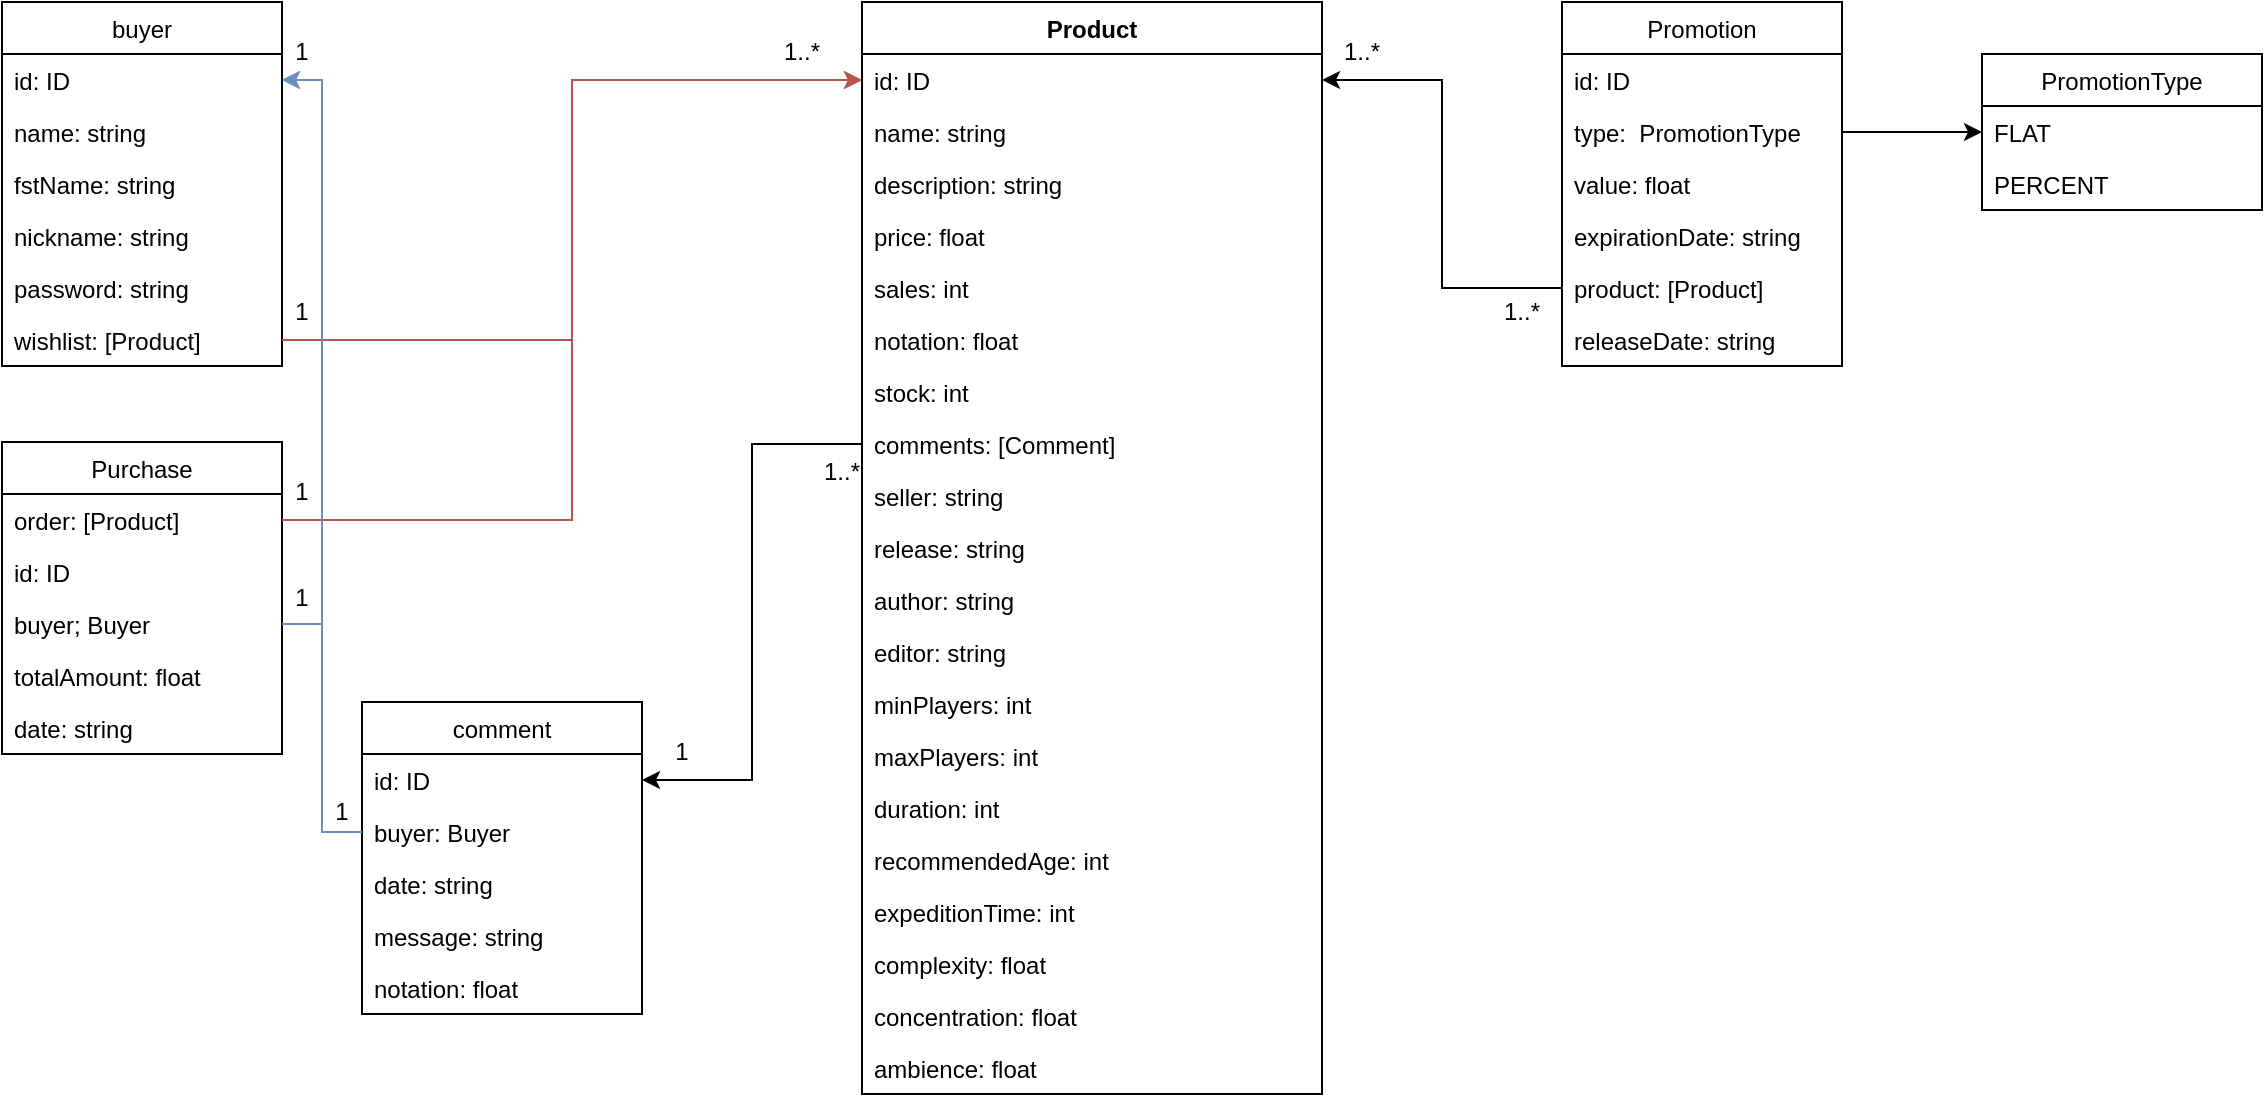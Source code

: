 <mxfile>
    <diagram id="qhP7KjJMfT59o1gSOzxB" name="Page-1">
        <mxGraphModel dx="1584" dy="640" grid="1" gridSize="10" guides="1" tooltips="1" connect="1" arrows="1" fold="1" page="1" pageScale="1" pageWidth="827" pageHeight="1169" math="0" shadow="0">
            <root>
                <mxCell id="0"/>
                <mxCell id="1" parent="0"/>
                <mxCell id="AIPdWYYq4T8G4I1ffe9C-1" value="Product" style="swimlane;fontStyle=1;align=center;verticalAlign=top;childLayout=stackLayout;horizontal=1;startSize=26;horizontalStack=0;resizeParent=1;resizeParentMax=0;resizeLast=0;collapsible=1;marginBottom=0;" parent="1" vertex="1">
                    <mxGeometry x="180" y="420" width="230" height="546" as="geometry"/>
                </mxCell>
                <mxCell id="AIPdWYYq4T8G4I1ffe9C-2" value="id: ID" style="text;strokeColor=none;fillColor=none;align=left;verticalAlign=top;spacingLeft=4;spacingRight=4;overflow=hidden;rotatable=0;points=[[0,0.5],[1,0.5]];portConstraint=eastwest;" parent="AIPdWYYq4T8G4I1ffe9C-1" vertex="1">
                    <mxGeometry y="26" width="230" height="26" as="geometry"/>
                </mxCell>
                <mxCell id="njmQkS_udpOmSkrCVEzm-1" value="name: string" style="text;strokeColor=none;fillColor=none;align=left;verticalAlign=top;spacingLeft=4;spacingRight=4;overflow=hidden;rotatable=0;points=[[0,0.5],[1,0.5]];portConstraint=eastwest;" parent="AIPdWYYq4T8G4I1ffe9C-1" vertex="1">
                    <mxGeometry y="52" width="230" height="26" as="geometry"/>
                </mxCell>
                <mxCell id="AIPdWYYq4T8G4I1ffe9C-5" value="description: string" style="text;strokeColor=none;fillColor=none;align=left;verticalAlign=top;spacingLeft=4;spacingRight=4;overflow=hidden;rotatable=0;points=[[0,0.5],[1,0.5]];portConstraint=eastwest;" parent="AIPdWYYq4T8G4I1ffe9C-1" vertex="1">
                    <mxGeometry y="78" width="230" height="26" as="geometry"/>
                </mxCell>
                <mxCell id="AIPdWYYq4T8G4I1ffe9C-6" value="price: float" style="text;strokeColor=none;fillColor=none;align=left;verticalAlign=top;spacingLeft=4;spacingRight=4;overflow=hidden;rotatable=0;points=[[0,0.5],[1,0.5]];portConstraint=eastwest;" parent="AIPdWYYq4T8G4I1ffe9C-1" vertex="1">
                    <mxGeometry y="104" width="230" height="26" as="geometry"/>
                </mxCell>
                <mxCell id="AIPdWYYq4T8G4I1ffe9C-8" value="sales: int" style="text;strokeColor=none;fillColor=none;align=left;verticalAlign=top;spacingLeft=4;spacingRight=4;overflow=hidden;rotatable=0;points=[[0,0.5],[1,0.5]];portConstraint=eastwest;" parent="AIPdWYYq4T8G4I1ffe9C-1" vertex="1">
                    <mxGeometry y="130" width="230" height="26" as="geometry"/>
                </mxCell>
                <mxCell id="AIPdWYYq4T8G4I1ffe9C-9" value="notation: float" style="text;strokeColor=none;fillColor=none;align=left;verticalAlign=top;spacingLeft=4;spacingRight=4;overflow=hidden;rotatable=0;points=[[0,0.5],[1,0.5]];portConstraint=eastwest;" parent="AIPdWYYq4T8G4I1ffe9C-1" vertex="1">
                    <mxGeometry y="156" width="230" height="26" as="geometry"/>
                </mxCell>
                <mxCell id="AIPdWYYq4T8G4I1ffe9C-12" value="stock: int" style="text;strokeColor=none;fillColor=none;align=left;verticalAlign=top;spacingLeft=4;spacingRight=4;overflow=hidden;rotatable=0;points=[[0,0.5],[1,0.5]];portConstraint=eastwest;" parent="AIPdWYYq4T8G4I1ffe9C-1" vertex="1">
                    <mxGeometry y="182" width="230" height="26" as="geometry"/>
                </mxCell>
                <mxCell id="AIPdWYYq4T8G4I1ffe9C-11" value="comments: [Comment]" style="text;strokeColor=none;fillColor=none;align=left;verticalAlign=top;spacingLeft=4;spacingRight=4;overflow=hidden;rotatable=0;points=[[0,0.5],[1,0.5]];portConstraint=eastwest;" parent="AIPdWYYq4T8G4I1ffe9C-1" vertex="1">
                    <mxGeometry y="208" width="230" height="26" as="geometry"/>
                </mxCell>
                <mxCell id="AIPdWYYq4T8G4I1ffe9C-13" value="seller: string" style="text;strokeColor=none;fillColor=none;align=left;verticalAlign=top;spacingLeft=4;spacingRight=4;overflow=hidden;rotatable=0;points=[[0,0.5],[1,0.5]];portConstraint=eastwest;" parent="AIPdWYYq4T8G4I1ffe9C-1" vertex="1">
                    <mxGeometry y="234" width="230" height="26" as="geometry"/>
                </mxCell>
                <mxCell id="FD3mDdKUtWkHjg0hF5EI-1" value="release: string" style="text;strokeColor=none;fillColor=none;align=left;verticalAlign=top;spacingLeft=4;spacingRight=4;overflow=hidden;rotatable=0;points=[[0,0.5],[1,0.5]];portConstraint=eastwest;" parent="AIPdWYYq4T8G4I1ffe9C-1" vertex="1">
                    <mxGeometry y="260" width="230" height="26" as="geometry"/>
                </mxCell>
                <mxCell id="AIPdWYYq4T8G4I1ffe9C-22" value="author: string" style="text;strokeColor=none;fillColor=none;align=left;verticalAlign=top;spacingLeft=4;spacingRight=4;overflow=hidden;rotatable=0;points=[[0,0.5],[1,0.5]];portConstraint=eastwest;" parent="AIPdWYYq4T8G4I1ffe9C-1" vertex="1">
                    <mxGeometry y="286" width="230" height="26" as="geometry"/>
                </mxCell>
                <mxCell id="tGBcgF5zEhU3mlBbZxo8-1" value="editor: string" style="text;strokeColor=none;fillColor=none;align=left;verticalAlign=top;spacingLeft=4;spacingRight=4;overflow=hidden;rotatable=0;points=[[0,0.5],[1,0.5]];portConstraint=eastwest;" parent="AIPdWYYq4T8G4I1ffe9C-1" vertex="1">
                    <mxGeometry y="312" width="230" height="26" as="geometry"/>
                </mxCell>
                <mxCell id="AIPdWYYq4T8G4I1ffe9C-14" value="minPlayers: int" style="text;strokeColor=none;fillColor=none;align=left;verticalAlign=top;spacingLeft=4;spacingRight=4;overflow=hidden;rotatable=0;points=[[0,0.5],[1,0.5]];portConstraint=eastwest;" parent="AIPdWYYq4T8G4I1ffe9C-1" vertex="1">
                    <mxGeometry y="338" width="230" height="26" as="geometry"/>
                </mxCell>
                <mxCell id="AIPdWYYq4T8G4I1ffe9C-28" value="maxPlayers: int" style="text;strokeColor=none;fillColor=none;align=left;verticalAlign=top;spacingLeft=4;spacingRight=4;overflow=hidden;rotatable=0;points=[[0,0.5],[1,0.5]];portConstraint=eastwest;" parent="AIPdWYYq4T8G4I1ffe9C-1" vertex="1">
                    <mxGeometry y="364" width="230" height="26" as="geometry"/>
                </mxCell>
                <mxCell id="AIPdWYYq4T8G4I1ffe9C-15" value="duration: int" style="text;strokeColor=none;fillColor=none;align=left;verticalAlign=top;spacingLeft=4;spacingRight=4;overflow=hidden;rotatable=0;points=[[0,0.5],[1,0.5]];portConstraint=eastwest;" parent="AIPdWYYq4T8G4I1ffe9C-1" vertex="1">
                    <mxGeometry y="390" width="230" height="26" as="geometry"/>
                </mxCell>
                <mxCell id="AIPdWYYq4T8G4I1ffe9C-16" value="recommendedAge: int" style="text;strokeColor=none;fillColor=none;align=left;verticalAlign=top;spacingLeft=4;spacingRight=4;overflow=hidden;rotatable=0;points=[[0,0.5],[1,0.5]];portConstraint=eastwest;" parent="AIPdWYYq4T8G4I1ffe9C-1" vertex="1">
                    <mxGeometry y="416" width="230" height="26" as="geometry"/>
                </mxCell>
                <mxCell id="AIPdWYYq4T8G4I1ffe9C-17" value="expeditionTime: int" style="text;strokeColor=none;fillColor=none;align=left;verticalAlign=top;spacingLeft=4;spacingRight=4;overflow=hidden;rotatable=0;points=[[0,0.5],[1,0.5]];portConstraint=eastwest;" parent="AIPdWYYq4T8G4I1ffe9C-1" vertex="1">
                    <mxGeometry y="442" width="230" height="26" as="geometry"/>
                </mxCell>
                <mxCell id="AIPdWYYq4T8G4I1ffe9C-19" value="complexity: float" style="text;strokeColor=none;fillColor=none;align=left;verticalAlign=top;spacingLeft=4;spacingRight=4;overflow=hidden;rotatable=0;points=[[0,0.5],[1,0.5]];portConstraint=eastwest;" parent="AIPdWYYq4T8G4I1ffe9C-1" vertex="1">
                    <mxGeometry y="468" width="230" height="26" as="geometry"/>
                </mxCell>
                <mxCell id="AIPdWYYq4T8G4I1ffe9C-20" value="concentration: float" style="text;strokeColor=none;fillColor=none;align=left;verticalAlign=top;spacingLeft=4;spacingRight=4;overflow=hidden;rotatable=0;points=[[0,0.5],[1,0.5]];portConstraint=eastwest;" parent="AIPdWYYq4T8G4I1ffe9C-1" vertex="1">
                    <mxGeometry y="494" width="230" height="26" as="geometry"/>
                </mxCell>
                <mxCell id="AIPdWYYq4T8G4I1ffe9C-21" value="ambience: float" style="text;strokeColor=none;fillColor=none;align=left;verticalAlign=top;spacingLeft=4;spacingRight=4;overflow=hidden;rotatable=0;points=[[0,0.5],[1,0.5]];portConstraint=eastwest;" parent="AIPdWYYq4T8G4I1ffe9C-1" vertex="1">
                    <mxGeometry y="520" width="230" height="26" as="geometry"/>
                </mxCell>
                <mxCell id="AIPdWYYq4T8G4I1ffe9C-23" value="Promotion" style="swimlane;fontStyle=0;childLayout=stackLayout;horizontal=1;startSize=26;fillColor=none;horizontalStack=0;resizeParent=1;resizeParentMax=0;resizeLast=0;collapsible=1;marginBottom=0;" parent="1" vertex="1">
                    <mxGeometry x="530" y="420" width="140" height="182" as="geometry"/>
                </mxCell>
                <mxCell id="njmQkS_udpOmSkrCVEzm-2" value="id: ID" style="text;strokeColor=none;fillColor=none;align=left;verticalAlign=top;spacingLeft=4;spacingRight=4;overflow=hidden;rotatable=0;points=[[0,0.5],[1,0.5]];portConstraint=eastwest;" parent="AIPdWYYq4T8G4I1ffe9C-23" vertex="1">
                    <mxGeometry y="26" width="140" height="26" as="geometry"/>
                </mxCell>
                <mxCell id="AIPdWYYq4T8G4I1ffe9C-24" value="type:  PromotionType" style="text;strokeColor=none;fillColor=none;align=left;verticalAlign=top;spacingLeft=4;spacingRight=4;overflow=hidden;rotatable=0;points=[[0,0.5],[1,0.5]];portConstraint=eastwest;" parent="AIPdWYYq4T8G4I1ffe9C-23" vertex="1">
                    <mxGeometry y="52" width="140" height="26" as="geometry"/>
                </mxCell>
                <mxCell id="AIPdWYYq4T8G4I1ffe9C-32" value="value: float" style="text;strokeColor=none;fillColor=none;align=left;verticalAlign=top;spacingLeft=4;spacingRight=4;overflow=hidden;rotatable=0;points=[[0,0.5],[1,0.5]];portConstraint=eastwest;" parent="AIPdWYYq4T8G4I1ffe9C-23" vertex="1">
                    <mxGeometry y="78" width="140" height="26" as="geometry"/>
                </mxCell>
                <mxCell id="AIPdWYYq4T8G4I1ffe9C-33" value="expirationDate: string" style="text;strokeColor=none;fillColor=none;align=left;verticalAlign=top;spacingLeft=4;spacingRight=4;overflow=hidden;rotatable=0;points=[[0,0.5],[1,0.5]];portConstraint=eastwest;" parent="AIPdWYYq4T8G4I1ffe9C-23" vertex="1">
                    <mxGeometry y="104" width="140" height="26" as="geometry"/>
                </mxCell>
                <mxCell id="njmQkS_udpOmSkrCVEzm-10" value="product: [Product]" style="text;strokeColor=none;fillColor=none;align=left;verticalAlign=top;spacingLeft=4;spacingRight=4;overflow=hidden;rotatable=0;points=[[0,0.5],[1,0.5]];portConstraint=eastwest;" parent="AIPdWYYq4T8G4I1ffe9C-23" vertex="1">
                    <mxGeometry y="130" width="140" height="26" as="geometry"/>
                </mxCell>
                <mxCell id="FD3mDdKUtWkHjg0hF5EI-2" value="releaseDate: string" style="text;strokeColor=none;fillColor=none;align=left;verticalAlign=top;spacingLeft=4;spacingRight=4;overflow=hidden;rotatable=0;points=[[0,0.5],[1,0.5]];portConstraint=eastwest;" parent="AIPdWYYq4T8G4I1ffe9C-23" vertex="1">
                    <mxGeometry y="156" width="140" height="26" as="geometry"/>
                </mxCell>
                <mxCell id="AIPdWYYq4T8G4I1ffe9C-29" value="PromotionType" style="swimlane;fontStyle=0;childLayout=stackLayout;horizontal=1;startSize=26;fillColor=none;horizontalStack=0;resizeParent=1;resizeParentMax=0;resizeLast=0;collapsible=1;marginBottom=0;" parent="1" vertex="1">
                    <mxGeometry x="740" y="446" width="140" height="78" as="geometry"/>
                </mxCell>
                <mxCell id="AIPdWYYq4T8G4I1ffe9C-30" value="FLAT" style="text;strokeColor=none;fillColor=none;align=left;verticalAlign=top;spacingLeft=4;spacingRight=4;overflow=hidden;rotatable=0;points=[[0,0.5],[1,0.5]];portConstraint=eastwest;" parent="AIPdWYYq4T8G4I1ffe9C-29" vertex="1">
                    <mxGeometry y="26" width="140" height="26" as="geometry"/>
                </mxCell>
                <mxCell id="AIPdWYYq4T8G4I1ffe9C-31" value="PERCENT" style="text;strokeColor=none;fillColor=none;align=left;verticalAlign=top;spacingLeft=4;spacingRight=4;overflow=hidden;rotatable=0;points=[[0,0.5],[1,0.5]];portConstraint=eastwest;" parent="AIPdWYYq4T8G4I1ffe9C-29" vertex="1">
                    <mxGeometry y="52" width="140" height="26" as="geometry"/>
                </mxCell>
                <mxCell id="AIPdWYYq4T8G4I1ffe9C-38" value="comment" style="swimlane;fontStyle=0;childLayout=stackLayout;horizontal=1;startSize=26;fillColor=none;horizontalStack=0;resizeParent=1;resizeParentMax=0;resizeLast=0;collapsible=1;marginBottom=0;" parent="1" vertex="1">
                    <mxGeometry x="-70" y="770" width="140" height="156" as="geometry"/>
                </mxCell>
                <mxCell id="njmQkS_udpOmSkrCVEzm-3" value="id: ID" style="text;strokeColor=none;fillColor=none;align=left;verticalAlign=top;spacingLeft=4;spacingRight=4;overflow=hidden;rotatable=0;points=[[0,0.5],[1,0.5]];portConstraint=eastwest;" parent="AIPdWYYq4T8G4I1ffe9C-38" vertex="1">
                    <mxGeometry y="26" width="140" height="26" as="geometry"/>
                </mxCell>
                <mxCell id="AIPdWYYq4T8G4I1ffe9C-39" value="buyer: Buyer" style="text;strokeColor=none;fillColor=none;align=left;verticalAlign=top;spacingLeft=4;spacingRight=4;overflow=hidden;rotatable=0;points=[[0,0.5],[1,0.5]];portConstraint=eastwest;" parent="AIPdWYYq4T8G4I1ffe9C-38" vertex="1">
                    <mxGeometry y="52" width="140" height="26" as="geometry"/>
                </mxCell>
                <mxCell id="AIPdWYYq4T8G4I1ffe9C-40" value="date: string" style="text;strokeColor=none;fillColor=none;align=left;verticalAlign=top;spacingLeft=4;spacingRight=4;overflow=hidden;rotatable=0;points=[[0,0.5],[1,0.5]];portConstraint=eastwest;" parent="AIPdWYYq4T8G4I1ffe9C-38" vertex="1">
                    <mxGeometry y="78" width="140" height="26" as="geometry"/>
                </mxCell>
                <mxCell id="AIPdWYYq4T8G4I1ffe9C-41" value="message: string" style="text;strokeColor=none;fillColor=none;align=left;verticalAlign=top;spacingLeft=4;spacingRight=4;overflow=hidden;rotatable=0;points=[[0,0.5],[1,0.5]];portConstraint=eastwest;" parent="AIPdWYYq4T8G4I1ffe9C-38" vertex="1">
                    <mxGeometry y="104" width="140" height="26" as="geometry"/>
                </mxCell>
                <mxCell id="AIPdWYYq4T8G4I1ffe9C-42" value="notation: float" style="text;strokeColor=none;fillColor=none;align=left;verticalAlign=top;spacingLeft=4;spacingRight=4;overflow=hidden;rotatable=0;points=[[0,0.5],[1,0.5]];portConstraint=eastwest;" parent="AIPdWYYq4T8G4I1ffe9C-38" vertex="1">
                    <mxGeometry y="130" width="140" height="26" as="geometry"/>
                </mxCell>
                <mxCell id="AIPdWYYq4T8G4I1ffe9C-43" value="buyer" style="swimlane;fontStyle=0;childLayout=stackLayout;horizontal=1;startSize=26;fillColor=none;horizontalStack=0;resizeParent=1;resizeParentMax=0;resizeLast=0;collapsible=1;marginBottom=0;" parent="1" vertex="1">
                    <mxGeometry x="-250" y="420" width="140" height="182" as="geometry"/>
                </mxCell>
                <mxCell id="njmQkS_udpOmSkrCVEzm-4" value="id: ID" style="text;strokeColor=none;fillColor=none;align=left;verticalAlign=top;spacingLeft=4;spacingRight=4;overflow=hidden;rotatable=0;points=[[0,0.5],[1,0.5]];portConstraint=eastwest;" parent="AIPdWYYq4T8G4I1ffe9C-43" vertex="1">
                    <mxGeometry y="26" width="140" height="26" as="geometry"/>
                </mxCell>
                <mxCell id="AIPdWYYq4T8G4I1ffe9C-44" value="name: string" style="text;strokeColor=none;fillColor=none;align=left;verticalAlign=top;spacingLeft=4;spacingRight=4;overflow=hidden;rotatable=0;points=[[0,0.5],[1,0.5]];portConstraint=eastwest;" parent="AIPdWYYq4T8G4I1ffe9C-43" vertex="1">
                    <mxGeometry y="52" width="140" height="26" as="geometry"/>
                </mxCell>
                <mxCell id="AIPdWYYq4T8G4I1ffe9C-45" value="fstName: string" style="text;strokeColor=none;fillColor=none;align=left;verticalAlign=top;spacingLeft=4;spacingRight=4;overflow=hidden;rotatable=0;points=[[0,0.5],[1,0.5]];portConstraint=eastwest;" parent="AIPdWYYq4T8G4I1ffe9C-43" vertex="1">
                    <mxGeometry y="78" width="140" height="26" as="geometry"/>
                </mxCell>
                <mxCell id="AIPdWYYq4T8G4I1ffe9C-46" value="nickname: string" style="text;strokeColor=none;fillColor=none;align=left;verticalAlign=top;spacingLeft=4;spacingRight=4;overflow=hidden;rotatable=0;points=[[0,0.5],[1,0.5]];portConstraint=eastwest;" parent="AIPdWYYq4T8G4I1ffe9C-43" vertex="1">
                    <mxGeometry y="104" width="140" height="26" as="geometry"/>
                </mxCell>
                <mxCell id="AIPdWYYq4T8G4I1ffe9C-47" value="password: string" style="text;strokeColor=none;fillColor=none;align=left;verticalAlign=top;spacingLeft=4;spacingRight=4;overflow=hidden;rotatable=0;points=[[0,0.5],[1,0.5]];portConstraint=eastwest;" parent="AIPdWYYq4T8G4I1ffe9C-43" vertex="1">
                    <mxGeometry y="130" width="140" height="26" as="geometry"/>
                </mxCell>
                <mxCell id="AIPdWYYq4T8G4I1ffe9C-48" value="wishlist: [Product]" style="text;strokeColor=none;fillColor=none;align=left;verticalAlign=top;spacingLeft=4;spacingRight=4;overflow=hidden;rotatable=0;points=[[0,0.5],[1,0.5]];portConstraint=eastwest;" parent="AIPdWYYq4T8G4I1ffe9C-43" vertex="1">
                    <mxGeometry y="156" width="140" height="26" as="geometry"/>
                </mxCell>
                <mxCell id="AIPdWYYq4T8G4I1ffe9C-49" value="Purchase" style="swimlane;fontStyle=0;childLayout=stackLayout;horizontal=1;startSize=26;fillColor=none;horizontalStack=0;resizeParent=1;resizeParentMax=0;resizeLast=0;collapsible=1;marginBottom=0;" parent="1" vertex="1">
                    <mxGeometry x="-250" y="640" width="140" height="156" as="geometry"/>
                </mxCell>
                <mxCell id="AIPdWYYq4T8G4I1ffe9C-50" value="order: [Product]" style="text;strokeColor=none;fillColor=none;align=left;verticalAlign=top;spacingLeft=4;spacingRight=4;overflow=hidden;rotatable=0;points=[[0,0.5],[1,0.5]];portConstraint=eastwest;" parent="AIPdWYYq4T8G4I1ffe9C-49" vertex="1">
                    <mxGeometry y="26" width="140" height="26" as="geometry"/>
                </mxCell>
                <mxCell id="njmQkS_udpOmSkrCVEzm-5" value="id: ID" style="text;strokeColor=none;fillColor=none;align=left;verticalAlign=top;spacingLeft=4;spacingRight=4;overflow=hidden;rotatable=0;points=[[0,0.5],[1,0.5]];portConstraint=eastwest;" parent="AIPdWYYq4T8G4I1ffe9C-49" vertex="1">
                    <mxGeometry y="52" width="140" height="26" as="geometry"/>
                </mxCell>
                <mxCell id="AIPdWYYq4T8G4I1ffe9C-51" value="buyer; Buyer" style="text;strokeColor=none;fillColor=none;align=left;verticalAlign=top;spacingLeft=4;spacingRight=4;overflow=hidden;rotatable=0;points=[[0,0.5],[1,0.5]];portConstraint=eastwest;" parent="AIPdWYYq4T8G4I1ffe9C-49" vertex="1">
                    <mxGeometry y="78" width="140" height="26" as="geometry"/>
                </mxCell>
                <mxCell id="AIPdWYYq4T8G4I1ffe9C-55" value="totalAmount: float" style="text;strokeColor=none;fillColor=none;align=left;verticalAlign=top;spacingLeft=4;spacingRight=4;overflow=hidden;rotatable=0;points=[[0,0.5],[1,0.5]];portConstraint=eastwest;" parent="AIPdWYYq4T8G4I1ffe9C-49" vertex="1">
                    <mxGeometry y="104" width="140" height="26" as="geometry"/>
                </mxCell>
                <mxCell id="AIPdWYYq4T8G4I1ffe9C-56" value="date: string" style="text;strokeColor=none;fillColor=none;align=left;verticalAlign=top;spacingLeft=4;spacingRight=4;overflow=hidden;rotatable=0;points=[[0,0.5],[1,0.5]];portConstraint=eastwest;" parent="AIPdWYYq4T8G4I1ffe9C-49" vertex="1">
                    <mxGeometry y="130" width="140" height="26" as="geometry"/>
                </mxCell>
                <mxCell id="njmQkS_udpOmSkrCVEzm-7" style="edgeStyle=orthogonalEdgeStyle;rounded=0;orthogonalLoop=1;jettySize=auto;html=1;exitX=0;exitY=0.5;exitDx=0;exitDy=0;entryX=1;entryY=0.5;entryDx=0;entryDy=0;" parent="1" source="AIPdWYYq4T8G4I1ffe9C-11" target="njmQkS_udpOmSkrCVEzm-3" edge="1">
                    <mxGeometry relative="1" as="geometry"/>
                </mxCell>
                <mxCell id="njmQkS_udpOmSkrCVEzm-8" style="edgeStyle=orthogonalEdgeStyle;rounded=0;orthogonalLoop=1;jettySize=auto;html=1;exitX=1;exitY=0.5;exitDx=0;exitDy=0;entryX=0;entryY=0.5;entryDx=0;entryDy=0;fillColor=#f8cecc;strokeColor=#b85450;" parent="1" source="AIPdWYYq4T8G4I1ffe9C-48" target="AIPdWYYq4T8G4I1ffe9C-2" edge="1">
                    <mxGeometry relative="1" as="geometry"/>
                </mxCell>
                <mxCell id="njmQkS_udpOmSkrCVEzm-9" style="edgeStyle=orthogonalEdgeStyle;rounded=0;orthogonalLoop=1;jettySize=auto;html=1;exitX=0;exitY=0.5;exitDx=0;exitDy=0;entryX=1;entryY=0.5;entryDx=0;entryDy=0;fillColor=#dae8fc;strokeColor=#6c8ebf;" parent="1" source="AIPdWYYq4T8G4I1ffe9C-39" target="njmQkS_udpOmSkrCVEzm-4" edge="1">
                    <mxGeometry relative="1" as="geometry"/>
                </mxCell>
                <mxCell id="njmQkS_udpOmSkrCVEzm-11" style="edgeStyle=orthogonalEdgeStyle;rounded=0;orthogonalLoop=1;jettySize=auto;html=1;exitX=1;exitY=0.5;exitDx=0;exitDy=0;entryX=0;entryY=0.5;entryDx=0;entryDy=0;fillColor=#f8cecc;strokeColor=#b85450;" parent="1" source="AIPdWYYq4T8G4I1ffe9C-50" target="AIPdWYYq4T8G4I1ffe9C-2" edge="1">
                    <mxGeometry relative="1" as="geometry"/>
                </mxCell>
                <mxCell id="njmQkS_udpOmSkrCVEzm-12" style="edgeStyle=orthogonalEdgeStyle;rounded=0;orthogonalLoop=1;jettySize=auto;html=1;exitX=1;exitY=0.5;exitDx=0;exitDy=0;entryX=1;entryY=0.5;entryDx=0;entryDy=0;fillColor=#dae8fc;strokeColor=#6c8ebf;" parent="1" source="AIPdWYYq4T8G4I1ffe9C-51" target="njmQkS_udpOmSkrCVEzm-4" edge="1">
                    <mxGeometry relative="1" as="geometry">
                        <Array as="points">
                            <mxPoint x="-90" y="731"/>
                            <mxPoint x="-90" y="459"/>
                        </Array>
                    </mxGeometry>
                </mxCell>
                <mxCell id="njmQkS_udpOmSkrCVEzm-13" style="edgeStyle=orthogonalEdgeStyle;rounded=0;orthogonalLoop=1;jettySize=auto;html=1;exitX=0;exitY=0.5;exitDx=0;exitDy=0;entryX=1;entryY=0.5;entryDx=0;entryDy=0;" parent="1" source="njmQkS_udpOmSkrCVEzm-10" target="AIPdWYYq4T8G4I1ffe9C-2" edge="1">
                    <mxGeometry relative="1" as="geometry"/>
                </mxCell>
                <mxCell id="njmQkS_udpOmSkrCVEzm-14" style="edgeStyle=orthogonalEdgeStyle;rounded=0;orthogonalLoop=1;jettySize=auto;html=1;exitX=1;exitY=0.5;exitDx=0;exitDy=0;entryX=0;entryY=0.5;entryDx=0;entryDy=0;" parent="1" source="AIPdWYYq4T8G4I1ffe9C-24" target="AIPdWYYq4T8G4I1ffe9C-30" edge="1">
                    <mxGeometry relative="1" as="geometry"/>
                </mxCell>
                <mxCell id="tGBcgF5zEhU3mlBbZxo8-3" value="1..*" style="text;html=1;strokeColor=none;fillColor=none;align=center;verticalAlign=middle;whiteSpace=wrap;rounded=0;" parent="1" vertex="1">
                    <mxGeometry x="400" y="430" width="60" height="30" as="geometry"/>
                </mxCell>
                <mxCell id="tGBcgF5zEhU3mlBbZxo8-4" value="1..*" style="text;html=1;strokeColor=none;fillColor=none;align=center;verticalAlign=middle;whiteSpace=wrap;rounded=0;" parent="1" vertex="1">
                    <mxGeometry x="480" y="560" width="60" height="30" as="geometry"/>
                </mxCell>
                <mxCell id="tGBcgF5zEhU3mlBbZxo8-5" value="1..*" style="text;html=1;strokeColor=none;fillColor=none;align=center;verticalAlign=middle;whiteSpace=wrap;rounded=0;" parent="1" vertex="1">
                    <mxGeometry x="140" y="640" width="60" height="30" as="geometry"/>
                </mxCell>
                <mxCell id="tGBcgF5zEhU3mlBbZxo8-6" value="1" style="text;html=1;strokeColor=none;fillColor=none;align=center;verticalAlign=middle;whiteSpace=wrap;rounded=0;" parent="1" vertex="1">
                    <mxGeometry x="60" y="780" width="60" height="30" as="geometry"/>
                </mxCell>
                <mxCell id="tGBcgF5zEhU3mlBbZxo8-7" value="1..*" style="text;html=1;strokeColor=none;fillColor=none;align=center;verticalAlign=middle;whiteSpace=wrap;rounded=0;" parent="1" vertex="1">
                    <mxGeometry x="120" y="430" width="60" height="30" as="geometry"/>
                </mxCell>
                <mxCell id="tGBcgF5zEhU3mlBbZxo8-9" value="1" style="text;html=1;strokeColor=none;fillColor=none;align=center;verticalAlign=middle;whiteSpace=wrap;rounded=0;" parent="1" vertex="1">
                    <mxGeometry x="-130" y="650" width="60" height="30" as="geometry"/>
                </mxCell>
                <mxCell id="tGBcgF5zEhU3mlBbZxo8-10" value="1" style="text;html=1;strokeColor=none;fillColor=none;align=center;verticalAlign=middle;whiteSpace=wrap;rounded=0;" parent="1" vertex="1">
                    <mxGeometry x="-130" y="703" width="60" height="30" as="geometry"/>
                </mxCell>
                <mxCell id="tGBcgF5zEhU3mlBbZxo8-11" value="1" style="text;html=1;strokeColor=none;fillColor=none;align=center;verticalAlign=middle;whiteSpace=wrap;rounded=0;" parent="1" vertex="1">
                    <mxGeometry x="-130" y="430" width="60" height="30" as="geometry"/>
                </mxCell>
                <mxCell id="tGBcgF5zEhU3mlBbZxo8-12" value="1" style="text;html=1;strokeColor=none;fillColor=none;align=center;verticalAlign=middle;whiteSpace=wrap;rounded=0;" parent="1" vertex="1">
                    <mxGeometry x="-110" y="810" width="60" height="30" as="geometry"/>
                </mxCell>
                <mxCell id="tGBcgF5zEhU3mlBbZxo8-13" value="1" style="text;html=1;strokeColor=none;fillColor=none;align=center;verticalAlign=middle;whiteSpace=wrap;rounded=0;" parent="1" vertex="1">
                    <mxGeometry x="-130" y="560" width="60" height="30" as="geometry"/>
                </mxCell>
            </root>
        </mxGraphModel>
    </diagram>
</mxfile>